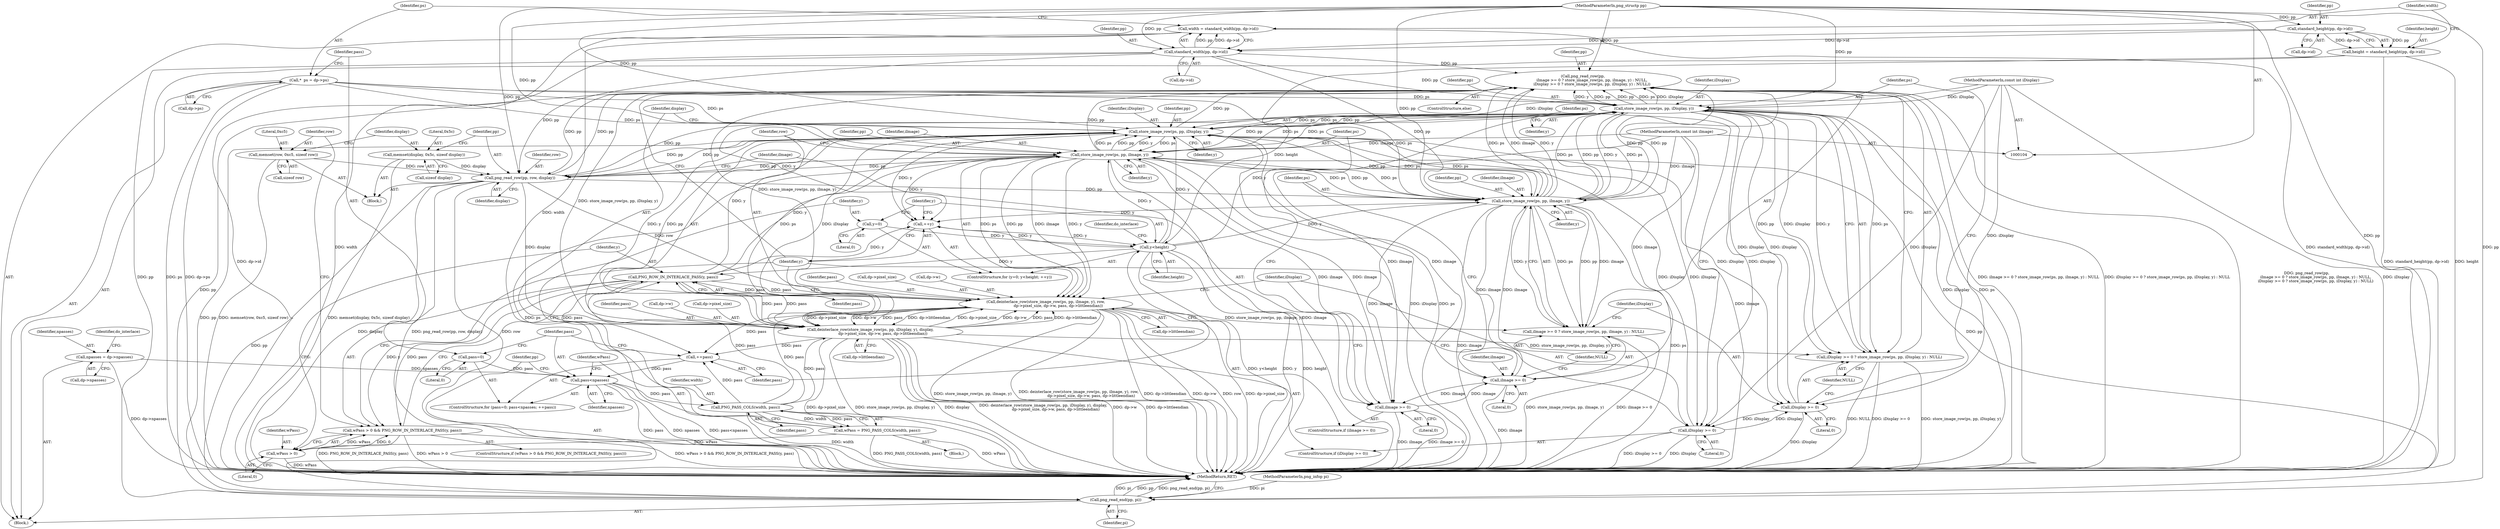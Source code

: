 digraph "0_Android_9d4853418ab2f754c2b63e091c29c5529b8b86ca_127@API" {
"1000250" [label="(Call,png_read_row(pp,\n               iImage >= 0 ? store_image_row(ps, pp, iImage, y) : NULL,\n               iDisplay >= 0 ? store_image_row(ps, pp, iDisplay, y) : NULL))"];
"1000233" [label="(Call,store_image_row(ps, pp, iDisplay, y))"];
"1000266" [label="(Call,store_image_row(ps, pp, iDisplay, y))"];
"1000212" [label="(Call,store_image_row(ps, pp, iImage, y))"];
"1000256" [label="(Call,store_image_row(ps, pp, iImage, y))"];
"1000146" [label="(Call,*  ps = dp->ps)"];
"1000250" [label="(Call,png_read_row(pp,\n               iImage >= 0 ? store_image_row(ps, pp, iImage, y) : NULL,\n               iDisplay >= 0 ? store_image_row(ps, pp, iDisplay, y) : NULL))"];
"1000140" [label="(Call,standard_width(pp, dp->id))"];
"1000132" [label="(Call,standard_height(pp, dp->id))"];
"1000106" [label="(MethodParameterIn,png_structp pp)"];
"1000203" [label="(Call,png_read_row(pp, row, display))"];
"1000193" [label="(Call,memset(row, 0xc5, sizeof row))"];
"1000198" [label="(Call,memset(display, 0x5c, sizeof display))"];
"1000211" [label="(Call,deinterlace_row(store_image_row(ps, pp, iImage, y), row,\n                     dp->pixel_size, dp->w, pass, dp->littleendian))"];
"1000232" [label="(Call,deinterlace_row(store_image_row(ps, pp, iDisplay, y), display,\n                     dp->pixel_size, dp->w, pass, dp->littleendian))"];
"1000166" [label="(Call,PNG_PASS_COLS(width, pass))"];
"1000138" [label="(Call,width = standard_width(pp, dp->id))"];
"1000156" [label="(Call,pass<npasses)"];
"1000159" [label="(Call,++pass)"];
"1000187" [label="(Call,PNG_ROW_IN_INTERLACE_PASS(y, pass))"];
"1000173" [label="(Call,y<height)"];
"1000170" [label="(Call,y=0)"];
"1000176" [label="(Call,++y)"];
"1000130" [label="(Call,height = standard_height(pp, dp->id))"];
"1000153" [label="(Call,pass=0)"];
"1000112" [label="(Call,npasses = dp->npasses)"];
"1000253" [label="(Call,iImage >= 0)"];
"1000208" [label="(Call,iImage >= 0)"];
"1000108" [label="(MethodParameterIn,const int iImage)"];
"1000263" [label="(Call,iDisplay >= 0)"];
"1000229" [label="(Call,iDisplay >= 0)"];
"1000109" [label="(MethodParameterIn,const int iDisplay)"];
"1000164" [label="(Call,wPass = PNG_PASS_COLS(width, pass))"];
"1000184" [label="(Call,wPass > 0)"];
"1000183" [label="(Call,wPass > 0 && PNG_ROW_IN_INTERLACE_PASS(y, pass))"];
"1000262" [label="(Call,iDisplay >= 0 ? store_image_row(ps, pp, iDisplay, y) : NULL)"];
"1000272" [label="(Call,png_read_end(pp, pi))"];
"1000252" [label="(Call,iImage >= 0 ? store_image_row(ps, pp, iImage, y) : NULL)"];
"1000224" [label="(Identifier,pass)"];
"1000133" [label="(Identifier,pp)"];
"1000204" [label="(Identifier,pp)"];
"1000177" [label="(Identifier,y)"];
"1000275" [label="(MethodReturn,RET)"];
"1000134" [label="(Call,dp->id)"];
"1000252" [label="(Call,iImage >= 0 ? store_image_row(ps, pp, iImage, y) : NULL)"];
"1000203" [label="(Call,png_read_row(pp, row, display))"];
"1000264" [label="(Identifier,iDisplay)"];
"1000166" [label="(Call,PNG_PASS_COLS(width, pass))"];
"1000257" [label="(Identifier,ps)"];
"1000187" [label="(Call,PNG_ROW_IN_INTERLACE_PASS(y, pass))"];
"1000250" [label="(Call,png_read_row(pp,\n               iImage >= 0 ? store_image_row(ps, pp, iImage, y) : NULL,\n               iDisplay >= 0 ? store_image_row(ps, pp, iDisplay, y) : NULL))"];
"1000272" [label="(Call,png_read_end(pp, pi))"];
"1000183" [label="(Call,wPass > 0 && PNG_ROW_IN_INTERLACE_PASS(y, pass))"];
"1000201" [label="(Call,sizeof display)"];
"1000213" [label="(Identifier,ps)"];
"1000233" [label="(Call,store_image_row(ps, pp, iDisplay, y))"];
"1000260" [label="(Identifier,y)"];
"1000139" [label="(Identifier,width)"];
"1000175" [label="(Identifier,height)"];
"1000180" [label="(Identifier,do_interlace)"];
"1000109" [label="(MethodParameterIn,const int iDisplay)"];
"1000132" [label="(Call,standard_height(pp, dp->id))"];
"1000268" [label="(Identifier,pp)"];
"1000225" [label="(Call,dp->littleendian)"];
"1000188" [label="(Identifier,y)"];
"1000172" [label="(Literal,0)"];
"1000246" [label="(Call,dp->littleendian)"];
"1000131" [label="(Identifier,height)"];
"1000270" [label="(Identifier,y)"];
"1000185" [label="(Identifier,wPass)"];
"1000199" [label="(Identifier,display)"];
"1000165" [label="(Identifier,wPass)"];
"1000209" [label="(Identifier,iImage)"];
"1000173" [label="(Call,y<height)"];
"1000258" [label="(Identifier,pp)"];
"1000194" [label="(Identifier,row)"];
"1000265" [label="(Literal,0)"];
"1000168" [label="(Identifier,pass)"];
"1000152" [label="(ControlStructure,for (pass=0; pass<npasses; ++pass))"];
"1000253" [label="(Call,iImage >= 0)"];
"1000212" [label="(Call,store_image_row(ps, pp, iImage, y))"];
"1000119" [label="(Identifier,do_interlace)"];
"1000230" [label="(Identifier,iDisplay)"];
"1000159" [label="(Call,++pass)"];
"1000198" [label="(Call,memset(display, 0x5c, sizeof display))"];
"1000140" [label="(Call,standard_width(pp, dp->id))"];
"1000261" [label="(Identifier,NULL)"];
"1000217" [label="(Identifier,row)"];
"1000138" [label="(Call,width = standard_width(pp, dp->id))"];
"1000157" [label="(Identifier,pass)"];
"1000229" [label="(Call,iDisplay >= 0)"];
"1000259" [label="(Identifier,iImage)"];
"1000189" [label="(Identifier,pass)"];
"1000107" [label="(MethodParameterIn,png_infop pi)"];
"1000235" [label="(Identifier,pp)"];
"1000245" [label="(Identifier,pass)"];
"1000242" [label="(Call,dp->w)"];
"1000148" [label="(Call,dp->ps)"];
"1000228" [label="(ControlStructure,if (iDisplay >= 0))"];
"1000153" [label="(Call,pass=0)"];
"1000232" [label="(Call,deinterlace_row(store_image_row(ps, pp, iDisplay, y), display,\n                     dp->pixel_size, dp->w, pass, dp->littleendian))"];
"1000154" [label="(Identifier,pass)"];
"1000216" [label="(Identifier,y)"];
"1000169" [label="(ControlStructure,for (y=0; y<height; ++y))"];
"1000263" [label="(Call,iDisplay >= 0)"];
"1000190" [label="(Block,)"];
"1000161" [label="(Block,)"];
"1000267" [label="(Identifier,ps)"];
"1000254" [label="(Identifier,iImage)"];
"1000114" [label="(Call,dp->npasses)"];
"1000141" [label="(Identifier,pp)"];
"1000200" [label="(Literal,0x5c)"];
"1000186" [label="(Literal,0)"];
"1000184" [label="(Call,wPass > 0)"];
"1000195" [label="(Literal,0xc5)"];
"1000155" [label="(Literal,0)"];
"1000142" [label="(Call,dp->id)"];
"1000110" [label="(Block,)"];
"1000269" [label="(Identifier,iDisplay)"];
"1000266" [label="(Call,store_image_row(ps, pp, iDisplay, y))"];
"1000211" [label="(Call,deinterlace_row(store_image_row(ps, pp, iImage, y), row,\n                     dp->pixel_size, dp->w, pass, dp->littleendian))"];
"1000234" [label="(Identifier,ps)"];
"1000108" [label="(MethodParameterIn,const int iImage)"];
"1000176" [label="(Call,++y)"];
"1000170" [label="(Call,y=0)"];
"1000146" [label="(Call,*  ps = dp->ps)"];
"1000112" [label="(Call,npasses = dp->npasses)"];
"1000158" [label="(Identifier,npasses)"];
"1000196" [label="(Call,sizeof row)"];
"1000271" [label="(Identifier,NULL)"];
"1000238" [label="(Identifier,display)"];
"1000147" [label="(Identifier,ps)"];
"1000193" [label="(Call,memset(row, 0xc5, sizeof row))"];
"1000207" [label="(ControlStructure,if (iImage >= 0))"];
"1000262" [label="(Call,iDisplay >= 0 ? store_image_row(ps, pp, iDisplay, y) : NULL)"];
"1000255" [label="(Literal,0)"];
"1000239" [label="(Call,dp->pixel_size)"];
"1000156" [label="(Call,pass<npasses)"];
"1000218" [label="(Call,dp->pixel_size)"];
"1000210" [label="(Literal,0)"];
"1000164" [label="(Call,wPass = PNG_PASS_COLS(width, pass))"];
"1000174" [label="(Identifier,y)"];
"1000182" [label="(ControlStructure,if (wPass > 0 && PNG_ROW_IN_INTERLACE_PASS(y, pass)))"];
"1000251" [label="(Identifier,pp)"];
"1000256" [label="(Call,store_image_row(ps, pp, iImage, y))"];
"1000171" [label="(Identifier,y)"];
"1000214" [label="(Identifier,pp)"];
"1000130" [label="(Call,height = standard_height(pp, dp->id))"];
"1000205" [label="(Identifier,row)"];
"1000236" [label="(Identifier,iDisplay)"];
"1000249" [label="(ControlStructure,else)"];
"1000106" [label="(MethodParameterIn,png_structp pp)"];
"1000273" [label="(Identifier,pp)"];
"1000221" [label="(Call,dp->w)"];
"1000231" [label="(Literal,0)"];
"1000215" [label="(Identifier,iImage)"];
"1000237" [label="(Identifier,y)"];
"1000206" [label="(Identifier,display)"];
"1000113" [label="(Identifier,npasses)"];
"1000208" [label="(Call,iImage >= 0)"];
"1000160" [label="(Identifier,pass)"];
"1000167" [label="(Identifier,width)"];
"1000274" [label="(Identifier,pi)"];
"1000250" -> "1000249"  [label="AST: "];
"1000250" -> "1000262"  [label="CFG: "];
"1000251" -> "1000250"  [label="AST: "];
"1000252" -> "1000250"  [label="AST: "];
"1000262" -> "1000250"  [label="AST: "];
"1000177" -> "1000250"  [label="CFG: "];
"1000250" -> "1000275"  [label="DDG: iImage >= 0 ? store_image_row(ps, pp, iImage, y) : NULL"];
"1000250" -> "1000275"  [label="DDG: iDisplay >= 0 ? store_image_row(ps, pp, iDisplay, y) : NULL"];
"1000250" -> "1000275"  [label="DDG: png_read_row(pp,\n               iImage >= 0 ? store_image_row(ps, pp, iImage, y) : NULL,\n               iDisplay >= 0 ? store_image_row(ps, pp, iDisplay, y) : NULL)"];
"1000250" -> "1000203"  [label="DDG: pp"];
"1000233" -> "1000250"  [label="DDG: pp"];
"1000212" -> "1000250"  [label="DDG: pp"];
"1000140" -> "1000250"  [label="DDG: pp"];
"1000266" -> "1000250"  [label="DDG: pp"];
"1000266" -> "1000250"  [label="DDG: ps"];
"1000266" -> "1000250"  [label="DDG: iDisplay"];
"1000266" -> "1000250"  [label="DDG: y"];
"1000256" -> "1000250"  [label="DDG: pp"];
"1000256" -> "1000250"  [label="DDG: ps"];
"1000256" -> "1000250"  [label="DDG: iImage"];
"1000256" -> "1000250"  [label="DDG: y"];
"1000203" -> "1000250"  [label="DDG: pp"];
"1000106" -> "1000250"  [label="DDG: pp"];
"1000211" -> "1000250"  [label="DDG: store_image_row(ps, pp, iImage, y)"];
"1000250" -> "1000256"  [label="DDG: pp"];
"1000232" -> "1000250"  [label="DDG: store_image_row(ps, pp, iDisplay, y)"];
"1000250" -> "1000266"  [label="DDG: pp"];
"1000250" -> "1000272"  [label="DDG: pp"];
"1000233" -> "1000232"  [label="AST: "];
"1000233" -> "1000237"  [label="CFG: "];
"1000234" -> "1000233"  [label="AST: "];
"1000235" -> "1000233"  [label="AST: "];
"1000236" -> "1000233"  [label="AST: "];
"1000237" -> "1000233"  [label="AST: "];
"1000238" -> "1000233"  [label="CFG: "];
"1000233" -> "1000275"  [label="DDG: iDisplay"];
"1000233" -> "1000275"  [label="DDG: ps"];
"1000233" -> "1000176"  [label="DDG: y"];
"1000233" -> "1000203"  [label="DDG: pp"];
"1000233" -> "1000212"  [label="DDG: ps"];
"1000233" -> "1000229"  [label="DDG: iDisplay"];
"1000233" -> "1000232"  [label="DDG: ps"];
"1000233" -> "1000232"  [label="DDG: pp"];
"1000233" -> "1000232"  [label="DDG: iDisplay"];
"1000233" -> "1000232"  [label="DDG: y"];
"1000266" -> "1000233"  [label="DDG: ps"];
"1000212" -> "1000233"  [label="DDG: ps"];
"1000212" -> "1000233"  [label="DDG: pp"];
"1000212" -> "1000233"  [label="DDG: y"];
"1000256" -> "1000233"  [label="DDG: ps"];
"1000146" -> "1000233"  [label="DDG: ps"];
"1000203" -> "1000233"  [label="DDG: pp"];
"1000106" -> "1000233"  [label="DDG: pp"];
"1000229" -> "1000233"  [label="DDG: iDisplay"];
"1000109" -> "1000233"  [label="DDG: iDisplay"];
"1000187" -> "1000233"  [label="DDG: y"];
"1000173" -> "1000233"  [label="DDG: y"];
"1000233" -> "1000256"  [label="DDG: ps"];
"1000233" -> "1000256"  [label="DDG: pp"];
"1000233" -> "1000263"  [label="DDG: iDisplay"];
"1000233" -> "1000266"  [label="DDG: ps"];
"1000233" -> "1000266"  [label="DDG: pp"];
"1000233" -> "1000272"  [label="DDG: pp"];
"1000266" -> "1000262"  [label="AST: "];
"1000266" -> "1000270"  [label="CFG: "];
"1000267" -> "1000266"  [label="AST: "];
"1000268" -> "1000266"  [label="AST: "];
"1000269" -> "1000266"  [label="AST: "];
"1000270" -> "1000266"  [label="AST: "];
"1000262" -> "1000266"  [label="CFG: "];
"1000266" -> "1000275"  [label="DDG: iDisplay"];
"1000266" -> "1000275"  [label="DDG: ps"];
"1000266" -> "1000176"  [label="DDG: y"];
"1000266" -> "1000212"  [label="DDG: ps"];
"1000266" -> "1000229"  [label="DDG: iDisplay"];
"1000266" -> "1000256"  [label="DDG: ps"];
"1000266" -> "1000263"  [label="DDG: iDisplay"];
"1000266" -> "1000262"  [label="DDG: ps"];
"1000266" -> "1000262"  [label="DDG: pp"];
"1000266" -> "1000262"  [label="DDG: iDisplay"];
"1000266" -> "1000262"  [label="DDG: y"];
"1000212" -> "1000266"  [label="DDG: ps"];
"1000212" -> "1000266"  [label="DDG: pp"];
"1000256" -> "1000266"  [label="DDG: ps"];
"1000256" -> "1000266"  [label="DDG: pp"];
"1000256" -> "1000266"  [label="DDG: y"];
"1000146" -> "1000266"  [label="DDG: ps"];
"1000140" -> "1000266"  [label="DDG: pp"];
"1000203" -> "1000266"  [label="DDG: pp"];
"1000106" -> "1000266"  [label="DDG: pp"];
"1000263" -> "1000266"  [label="DDG: iDisplay"];
"1000109" -> "1000266"  [label="DDG: iDisplay"];
"1000173" -> "1000266"  [label="DDG: y"];
"1000212" -> "1000211"  [label="AST: "];
"1000212" -> "1000216"  [label="CFG: "];
"1000213" -> "1000212"  [label="AST: "];
"1000214" -> "1000212"  [label="AST: "];
"1000215" -> "1000212"  [label="AST: "];
"1000216" -> "1000212"  [label="AST: "];
"1000217" -> "1000212"  [label="CFG: "];
"1000212" -> "1000275"  [label="DDG: ps"];
"1000212" -> "1000275"  [label="DDG: iImage"];
"1000212" -> "1000176"  [label="DDG: y"];
"1000212" -> "1000203"  [label="DDG: pp"];
"1000212" -> "1000208"  [label="DDG: iImage"];
"1000212" -> "1000211"  [label="DDG: ps"];
"1000212" -> "1000211"  [label="DDG: pp"];
"1000212" -> "1000211"  [label="DDG: iImage"];
"1000212" -> "1000211"  [label="DDG: y"];
"1000256" -> "1000212"  [label="DDG: ps"];
"1000146" -> "1000212"  [label="DDG: ps"];
"1000203" -> "1000212"  [label="DDG: pp"];
"1000106" -> "1000212"  [label="DDG: pp"];
"1000208" -> "1000212"  [label="DDG: iImage"];
"1000108" -> "1000212"  [label="DDG: iImage"];
"1000187" -> "1000212"  [label="DDG: y"];
"1000173" -> "1000212"  [label="DDG: y"];
"1000212" -> "1000253"  [label="DDG: iImage"];
"1000212" -> "1000256"  [label="DDG: ps"];
"1000212" -> "1000256"  [label="DDG: pp"];
"1000212" -> "1000272"  [label="DDG: pp"];
"1000256" -> "1000252"  [label="AST: "];
"1000256" -> "1000260"  [label="CFG: "];
"1000257" -> "1000256"  [label="AST: "];
"1000258" -> "1000256"  [label="AST: "];
"1000259" -> "1000256"  [label="AST: "];
"1000260" -> "1000256"  [label="AST: "];
"1000252" -> "1000256"  [label="CFG: "];
"1000256" -> "1000275"  [label="DDG: iImage"];
"1000256" -> "1000275"  [label="DDG: ps"];
"1000256" -> "1000176"  [label="DDG: y"];
"1000256" -> "1000208"  [label="DDG: iImage"];
"1000256" -> "1000253"  [label="DDG: iImage"];
"1000256" -> "1000252"  [label="DDG: ps"];
"1000256" -> "1000252"  [label="DDG: pp"];
"1000256" -> "1000252"  [label="DDG: iImage"];
"1000256" -> "1000252"  [label="DDG: y"];
"1000146" -> "1000256"  [label="DDG: ps"];
"1000140" -> "1000256"  [label="DDG: pp"];
"1000203" -> "1000256"  [label="DDG: pp"];
"1000106" -> "1000256"  [label="DDG: pp"];
"1000253" -> "1000256"  [label="DDG: iImage"];
"1000108" -> "1000256"  [label="DDG: iImage"];
"1000173" -> "1000256"  [label="DDG: y"];
"1000146" -> "1000110"  [label="AST: "];
"1000146" -> "1000148"  [label="CFG: "];
"1000147" -> "1000146"  [label="AST: "];
"1000148" -> "1000146"  [label="AST: "];
"1000154" -> "1000146"  [label="CFG: "];
"1000146" -> "1000275"  [label="DDG: dp->ps"];
"1000146" -> "1000275"  [label="DDG: ps"];
"1000140" -> "1000138"  [label="AST: "];
"1000140" -> "1000142"  [label="CFG: "];
"1000141" -> "1000140"  [label="AST: "];
"1000142" -> "1000140"  [label="AST: "];
"1000138" -> "1000140"  [label="CFG: "];
"1000140" -> "1000275"  [label="DDG: dp->id"];
"1000140" -> "1000138"  [label="DDG: pp"];
"1000140" -> "1000138"  [label="DDG: dp->id"];
"1000132" -> "1000140"  [label="DDG: pp"];
"1000132" -> "1000140"  [label="DDG: dp->id"];
"1000106" -> "1000140"  [label="DDG: pp"];
"1000140" -> "1000203"  [label="DDG: pp"];
"1000140" -> "1000272"  [label="DDG: pp"];
"1000132" -> "1000130"  [label="AST: "];
"1000132" -> "1000134"  [label="CFG: "];
"1000133" -> "1000132"  [label="AST: "];
"1000134" -> "1000132"  [label="AST: "];
"1000130" -> "1000132"  [label="CFG: "];
"1000132" -> "1000130"  [label="DDG: pp"];
"1000132" -> "1000130"  [label="DDG: dp->id"];
"1000106" -> "1000132"  [label="DDG: pp"];
"1000106" -> "1000104"  [label="AST: "];
"1000106" -> "1000275"  [label="DDG: pp"];
"1000106" -> "1000203"  [label="DDG: pp"];
"1000106" -> "1000272"  [label="DDG: pp"];
"1000203" -> "1000190"  [label="AST: "];
"1000203" -> "1000206"  [label="CFG: "];
"1000204" -> "1000203"  [label="AST: "];
"1000205" -> "1000203"  [label="AST: "];
"1000206" -> "1000203"  [label="AST: "];
"1000209" -> "1000203"  [label="CFG: "];
"1000203" -> "1000275"  [label="DDG: display"];
"1000203" -> "1000275"  [label="DDG: png_read_row(pp, row, display)"];
"1000203" -> "1000275"  [label="DDG: row"];
"1000193" -> "1000203"  [label="DDG: row"];
"1000198" -> "1000203"  [label="DDG: display"];
"1000203" -> "1000211"  [label="DDG: row"];
"1000203" -> "1000232"  [label="DDG: display"];
"1000203" -> "1000272"  [label="DDG: pp"];
"1000193" -> "1000190"  [label="AST: "];
"1000193" -> "1000196"  [label="CFG: "];
"1000194" -> "1000193"  [label="AST: "];
"1000195" -> "1000193"  [label="AST: "];
"1000196" -> "1000193"  [label="AST: "];
"1000199" -> "1000193"  [label="CFG: "];
"1000193" -> "1000275"  [label="DDG: memset(row, 0xc5, sizeof row)"];
"1000198" -> "1000190"  [label="AST: "];
"1000198" -> "1000201"  [label="CFG: "];
"1000199" -> "1000198"  [label="AST: "];
"1000200" -> "1000198"  [label="AST: "];
"1000201" -> "1000198"  [label="AST: "];
"1000204" -> "1000198"  [label="CFG: "];
"1000198" -> "1000275"  [label="DDG: memset(display, 0x5c, sizeof display)"];
"1000211" -> "1000207"  [label="AST: "];
"1000211" -> "1000225"  [label="CFG: "];
"1000217" -> "1000211"  [label="AST: "];
"1000218" -> "1000211"  [label="AST: "];
"1000221" -> "1000211"  [label="AST: "];
"1000224" -> "1000211"  [label="AST: "];
"1000225" -> "1000211"  [label="AST: "];
"1000230" -> "1000211"  [label="CFG: "];
"1000211" -> "1000275"  [label="DDG: dp->littleendian"];
"1000211" -> "1000275"  [label="DDG: dp->w"];
"1000211" -> "1000275"  [label="DDG: row"];
"1000211" -> "1000275"  [label="DDG: dp->pixel_size"];
"1000211" -> "1000275"  [label="DDG: store_image_row(ps, pp, iImage, y)"];
"1000211" -> "1000275"  [label="DDG: deinterlace_row(store_image_row(ps, pp, iImage, y), row,\n                     dp->pixel_size, dp->w, pass, dp->littleendian)"];
"1000211" -> "1000159"  [label="DDG: pass"];
"1000211" -> "1000187"  [label="DDG: pass"];
"1000232" -> "1000211"  [label="DDG: dp->pixel_size"];
"1000232" -> "1000211"  [label="DDG: dp->w"];
"1000232" -> "1000211"  [label="DDG: pass"];
"1000232" -> "1000211"  [label="DDG: dp->littleendian"];
"1000166" -> "1000211"  [label="DDG: pass"];
"1000187" -> "1000211"  [label="DDG: pass"];
"1000211" -> "1000232"  [label="DDG: dp->pixel_size"];
"1000211" -> "1000232"  [label="DDG: dp->w"];
"1000211" -> "1000232"  [label="DDG: pass"];
"1000211" -> "1000232"  [label="DDG: dp->littleendian"];
"1000211" -> "1000252"  [label="DDG: store_image_row(ps, pp, iImage, y)"];
"1000232" -> "1000228"  [label="AST: "];
"1000232" -> "1000246"  [label="CFG: "];
"1000238" -> "1000232"  [label="AST: "];
"1000239" -> "1000232"  [label="AST: "];
"1000242" -> "1000232"  [label="AST: "];
"1000245" -> "1000232"  [label="AST: "];
"1000246" -> "1000232"  [label="AST: "];
"1000177" -> "1000232"  [label="CFG: "];
"1000232" -> "1000275"  [label="DDG: dp->pixel_size"];
"1000232" -> "1000275"  [label="DDG: store_image_row(ps, pp, iDisplay, y)"];
"1000232" -> "1000275"  [label="DDG: display"];
"1000232" -> "1000275"  [label="DDG: deinterlace_row(store_image_row(ps, pp, iDisplay, y), display,\n                     dp->pixel_size, dp->w, pass, dp->littleendian)"];
"1000232" -> "1000275"  [label="DDG: dp->w"];
"1000232" -> "1000275"  [label="DDG: dp->littleendian"];
"1000232" -> "1000159"  [label="DDG: pass"];
"1000232" -> "1000187"  [label="DDG: pass"];
"1000166" -> "1000232"  [label="DDG: pass"];
"1000187" -> "1000232"  [label="DDG: pass"];
"1000232" -> "1000262"  [label="DDG: store_image_row(ps, pp, iDisplay, y)"];
"1000166" -> "1000164"  [label="AST: "];
"1000166" -> "1000168"  [label="CFG: "];
"1000167" -> "1000166"  [label="AST: "];
"1000168" -> "1000166"  [label="AST: "];
"1000164" -> "1000166"  [label="CFG: "];
"1000166" -> "1000275"  [label="DDG: width"];
"1000166" -> "1000159"  [label="DDG: pass"];
"1000166" -> "1000164"  [label="DDG: width"];
"1000166" -> "1000164"  [label="DDG: pass"];
"1000138" -> "1000166"  [label="DDG: width"];
"1000156" -> "1000166"  [label="DDG: pass"];
"1000166" -> "1000187"  [label="DDG: pass"];
"1000138" -> "1000110"  [label="AST: "];
"1000139" -> "1000138"  [label="AST: "];
"1000147" -> "1000138"  [label="CFG: "];
"1000138" -> "1000275"  [label="DDG: width"];
"1000138" -> "1000275"  [label="DDG: standard_width(pp, dp->id)"];
"1000156" -> "1000152"  [label="AST: "];
"1000156" -> "1000158"  [label="CFG: "];
"1000157" -> "1000156"  [label="AST: "];
"1000158" -> "1000156"  [label="AST: "];
"1000165" -> "1000156"  [label="CFG: "];
"1000273" -> "1000156"  [label="CFG: "];
"1000156" -> "1000275"  [label="DDG: pass"];
"1000156" -> "1000275"  [label="DDG: npasses"];
"1000156" -> "1000275"  [label="DDG: pass<npasses"];
"1000159" -> "1000156"  [label="DDG: pass"];
"1000153" -> "1000156"  [label="DDG: pass"];
"1000112" -> "1000156"  [label="DDG: npasses"];
"1000159" -> "1000152"  [label="AST: "];
"1000159" -> "1000160"  [label="CFG: "];
"1000160" -> "1000159"  [label="AST: "];
"1000157" -> "1000159"  [label="CFG: "];
"1000187" -> "1000159"  [label="DDG: pass"];
"1000187" -> "1000183"  [label="AST: "];
"1000187" -> "1000189"  [label="CFG: "];
"1000188" -> "1000187"  [label="AST: "];
"1000189" -> "1000187"  [label="AST: "];
"1000183" -> "1000187"  [label="CFG: "];
"1000187" -> "1000176"  [label="DDG: y"];
"1000187" -> "1000183"  [label="DDG: y"];
"1000187" -> "1000183"  [label="DDG: pass"];
"1000173" -> "1000187"  [label="DDG: y"];
"1000173" -> "1000169"  [label="AST: "];
"1000173" -> "1000175"  [label="CFG: "];
"1000174" -> "1000173"  [label="AST: "];
"1000175" -> "1000173"  [label="AST: "];
"1000180" -> "1000173"  [label="CFG: "];
"1000160" -> "1000173"  [label="CFG: "];
"1000173" -> "1000275"  [label="DDG: y<height"];
"1000173" -> "1000275"  [label="DDG: y"];
"1000173" -> "1000275"  [label="DDG: height"];
"1000170" -> "1000173"  [label="DDG: y"];
"1000176" -> "1000173"  [label="DDG: y"];
"1000130" -> "1000173"  [label="DDG: height"];
"1000173" -> "1000176"  [label="DDG: y"];
"1000170" -> "1000169"  [label="AST: "];
"1000170" -> "1000172"  [label="CFG: "];
"1000171" -> "1000170"  [label="AST: "];
"1000172" -> "1000170"  [label="AST: "];
"1000174" -> "1000170"  [label="CFG: "];
"1000176" -> "1000169"  [label="AST: "];
"1000176" -> "1000177"  [label="CFG: "];
"1000177" -> "1000176"  [label="AST: "];
"1000174" -> "1000176"  [label="CFG: "];
"1000130" -> "1000110"  [label="AST: "];
"1000131" -> "1000130"  [label="AST: "];
"1000139" -> "1000130"  [label="CFG: "];
"1000130" -> "1000275"  [label="DDG: standard_height(pp, dp->id)"];
"1000130" -> "1000275"  [label="DDG: height"];
"1000153" -> "1000152"  [label="AST: "];
"1000153" -> "1000155"  [label="CFG: "];
"1000154" -> "1000153"  [label="AST: "];
"1000155" -> "1000153"  [label="AST: "];
"1000157" -> "1000153"  [label="CFG: "];
"1000112" -> "1000110"  [label="AST: "];
"1000112" -> "1000114"  [label="CFG: "];
"1000113" -> "1000112"  [label="AST: "];
"1000114" -> "1000112"  [label="AST: "];
"1000119" -> "1000112"  [label="CFG: "];
"1000112" -> "1000275"  [label="DDG: dp->npasses"];
"1000253" -> "1000252"  [label="AST: "];
"1000253" -> "1000255"  [label="CFG: "];
"1000254" -> "1000253"  [label="AST: "];
"1000255" -> "1000253"  [label="AST: "];
"1000257" -> "1000253"  [label="CFG: "];
"1000261" -> "1000253"  [label="CFG: "];
"1000253" -> "1000275"  [label="DDG: iImage"];
"1000253" -> "1000208"  [label="DDG: iImage"];
"1000208" -> "1000253"  [label="DDG: iImage"];
"1000108" -> "1000253"  [label="DDG: iImage"];
"1000208" -> "1000207"  [label="AST: "];
"1000208" -> "1000210"  [label="CFG: "];
"1000209" -> "1000208"  [label="AST: "];
"1000210" -> "1000208"  [label="AST: "];
"1000213" -> "1000208"  [label="CFG: "];
"1000230" -> "1000208"  [label="CFG: "];
"1000208" -> "1000275"  [label="DDG: iImage"];
"1000208" -> "1000275"  [label="DDG: iImage >= 0"];
"1000108" -> "1000208"  [label="DDG: iImage"];
"1000108" -> "1000104"  [label="AST: "];
"1000108" -> "1000275"  [label="DDG: iImage"];
"1000263" -> "1000262"  [label="AST: "];
"1000263" -> "1000265"  [label="CFG: "];
"1000264" -> "1000263"  [label="AST: "];
"1000265" -> "1000263"  [label="AST: "];
"1000267" -> "1000263"  [label="CFG: "];
"1000271" -> "1000263"  [label="CFG: "];
"1000263" -> "1000275"  [label="DDG: iDisplay"];
"1000263" -> "1000229"  [label="DDG: iDisplay"];
"1000229" -> "1000263"  [label="DDG: iDisplay"];
"1000109" -> "1000263"  [label="DDG: iDisplay"];
"1000229" -> "1000228"  [label="AST: "];
"1000229" -> "1000231"  [label="CFG: "];
"1000230" -> "1000229"  [label="AST: "];
"1000231" -> "1000229"  [label="AST: "];
"1000234" -> "1000229"  [label="CFG: "];
"1000177" -> "1000229"  [label="CFG: "];
"1000229" -> "1000275"  [label="DDG: iDisplay >= 0"];
"1000229" -> "1000275"  [label="DDG: iDisplay"];
"1000109" -> "1000229"  [label="DDG: iDisplay"];
"1000109" -> "1000104"  [label="AST: "];
"1000109" -> "1000275"  [label="DDG: iDisplay"];
"1000164" -> "1000161"  [label="AST: "];
"1000165" -> "1000164"  [label="AST: "];
"1000171" -> "1000164"  [label="CFG: "];
"1000164" -> "1000275"  [label="DDG: PNG_PASS_COLS(width, pass)"];
"1000164" -> "1000275"  [label="DDG: wPass"];
"1000164" -> "1000184"  [label="DDG: wPass"];
"1000184" -> "1000183"  [label="AST: "];
"1000184" -> "1000186"  [label="CFG: "];
"1000185" -> "1000184"  [label="AST: "];
"1000186" -> "1000184"  [label="AST: "];
"1000188" -> "1000184"  [label="CFG: "];
"1000183" -> "1000184"  [label="CFG: "];
"1000184" -> "1000275"  [label="DDG: wPass"];
"1000184" -> "1000183"  [label="DDG: wPass"];
"1000184" -> "1000183"  [label="DDG: 0"];
"1000183" -> "1000182"  [label="AST: "];
"1000194" -> "1000183"  [label="CFG: "];
"1000177" -> "1000183"  [label="CFG: "];
"1000183" -> "1000275"  [label="DDG: PNG_ROW_IN_INTERLACE_PASS(y, pass)"];
"1000183" -> "1000275"  [label="DDG: wPass > 0"];
"1000183" -> "1000275"  [label="DDG: wPass > 0 && PNG_ROW_IN_INTERLACE_PASS(y, pass)"];
"1000262" -> "1000271"  [label="CFG: "];
"1000271" -> "1000262"  [label="AST: "];
"1000262" -> "1000275"  [label="DDG: iDisplay >= 0"];
"1000262" -> "1000275"  [label="DDG: store_image_row(ps, pp, iDisplay, y)"];
"1000262" -> "1000275"  [label="DDG: NULL"];
"1000272" -> "1000110"  [label="AST: "];
"1000272" -> "1000274"  [label="CFG: "];
"1000273" -> "1000272"  [label="AST: "];
"1000274" -> "1000272"  [label="AST: "];
"1000275" -> "1000272"  [label="CFG: "];
"1000272" -> "1000275"  [label="DDG: pi"];
"1000272" -> "1000275"  [label="DDG: pp"];
"1000272" -> "1000275"  [label="DDG: png_read_end(pp, pi)"];
"1000107" -> "1000272"  [label="DDG: pi"];
"1000252" -> "1000261"  [label="CFG: "];
"1000261" -> "1000252"  [label="AST: "];
"1000264" -> "1000252"  [label="CFG: "];
"1000252" -> "1000275"  [label="DDG: iImage >= 0"];
"1000252" -> "1000275"  [label="DDG: store_image_row(ps, pp, iImage, y)"];
}
